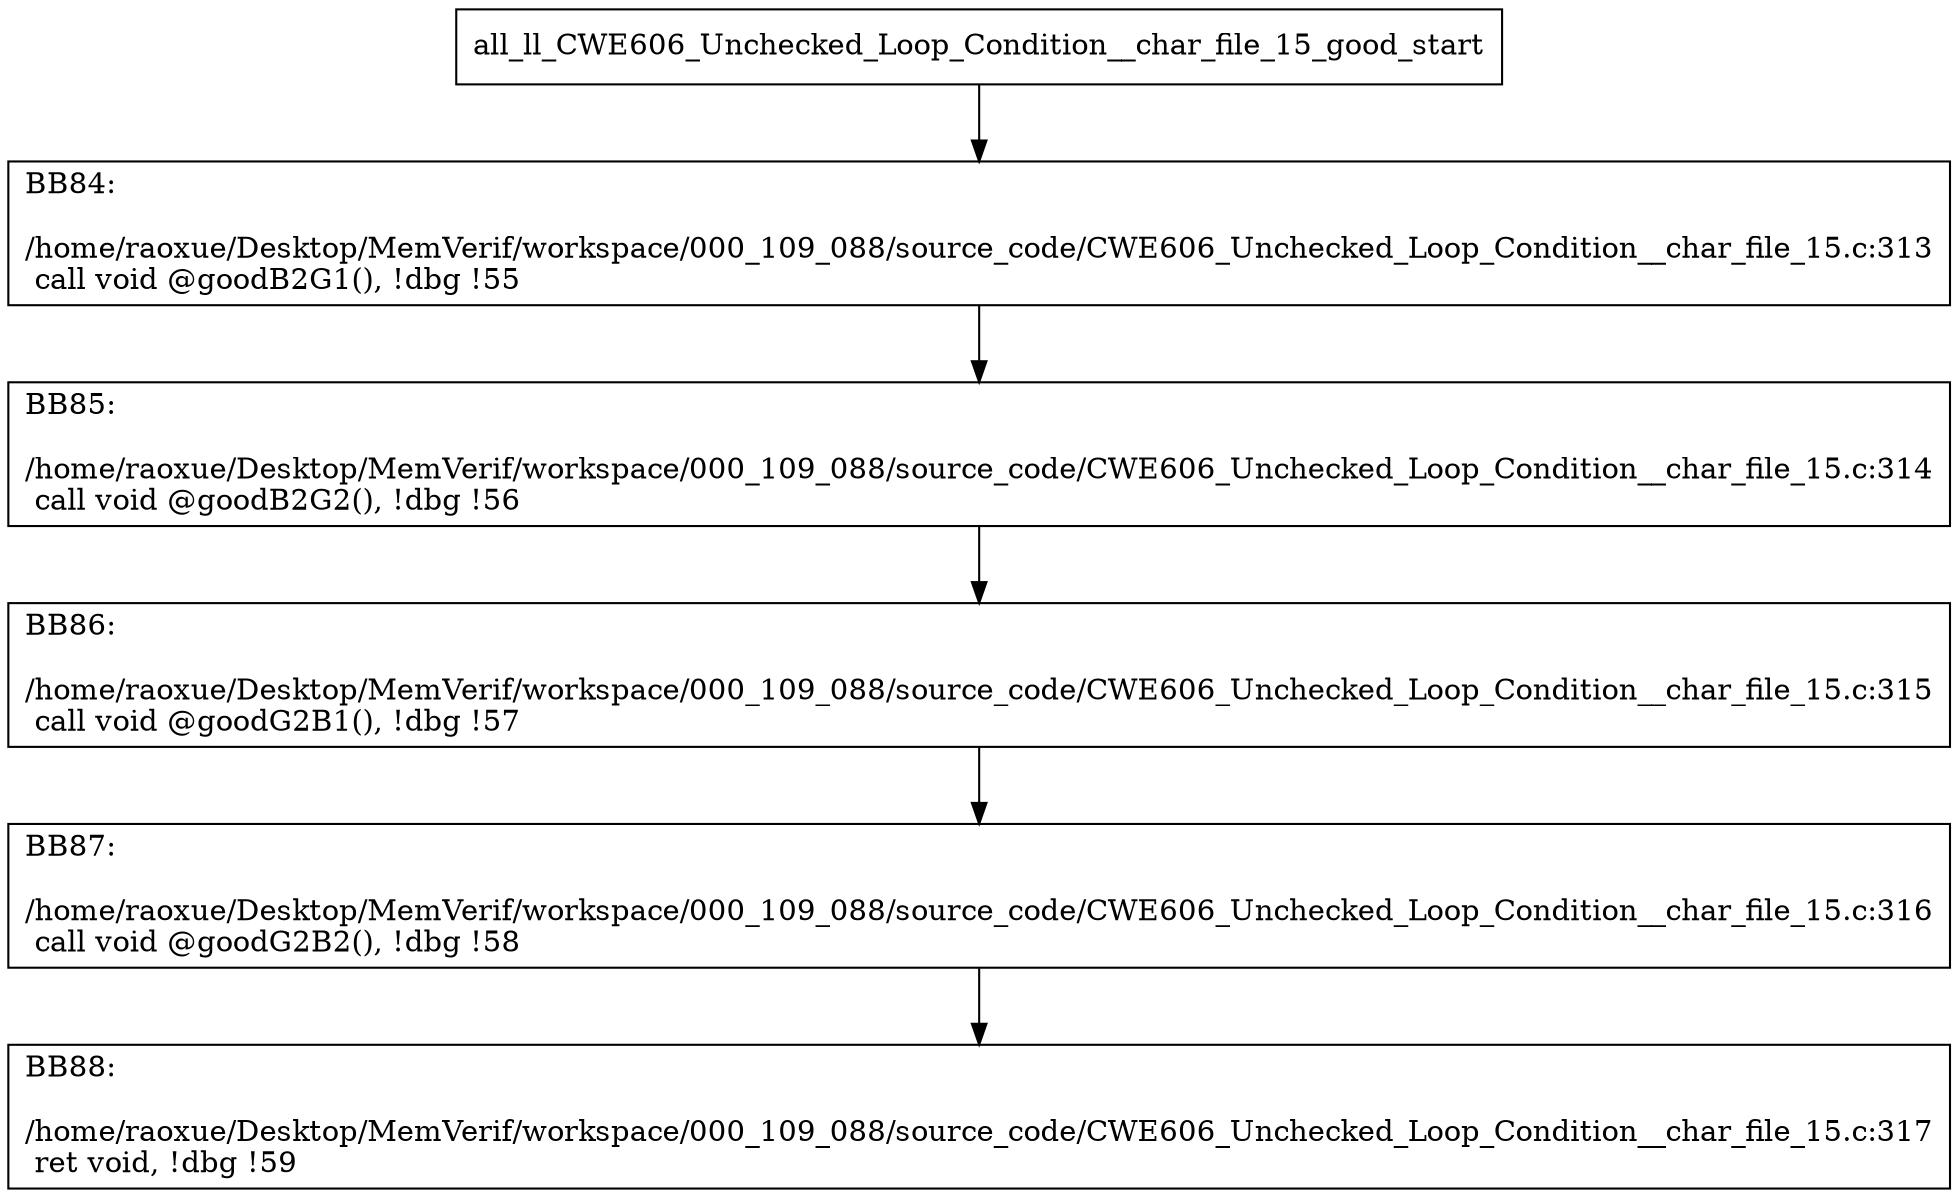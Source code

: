 digraph "CFG for'all_ll_CWE606_Unchecked_Loop_Condition__char_file_15_good' function" {
	BBall_ll_CWE606_Unchecked_Loop_Condition__char_file_15_good_start[shape=record,label="{all_ll_CWE606_Unchecked_Loop_Condition__char_file_15_good_start}"];
	BBall_ll_CWE606_Unchecked_Loop_Condition__char_file_15_good_start-> all_ll_CWE606_Unchecked_Loop_Condition__char_file_15_goodBB84;
	all_ll_CWE606_Unchecked_Loop_Condition__char_file_15_goodBB84 [shape=record, label="{BB84:\l\l/home/raoxue/Desktop/MemVerif/workspace/000_109_088/source_code/CWE606_Unchecked_Loop_Condition__char_file_15.c:313\l
  call void @goodB2G1(), !dbg !55\l
}"];
	all_ll_CWE606_Unchecked_Loop_Condition__char_file_15_goodBB84-> all_ll_CWE606_Unchecked_Loop_Condition__char_file_15_goodBB85;
	all_ll_CWE606_Unchecked_Loop_Condition__char_file_15_goodBB85 [shape=record, label="{BB85:\l\l/home/raoxue/Desktop/MemVerif/workspace/000_109_088/source_code/CWE606_Unchecked_Loop_Condition__char_file_15.c:314\l
  call void @goodB2G2(), !dbg !56\l
}"];
	all_ll_CWE606_Unchecked_Loop_Condition__char_file_15_goodBB85-> all_ll_CWE606_Unchecked_Loop_Condition__char_file_15_goodBB86;
	all_ll_CWE606_Unchecked_Loop_Condition__char_file_15_goodBB86 [shape=record, label="{BB86:\l\l/home/raoxue/Desktop/MemVerif/workspace/000_109_088/source_code/CWE606_Unchecked_Loop_Condition__char_file_15.c:315\l
  call void @goodG2B1(), !dbg !57\l
}"];
	all_ll_CWE606_Unchecked_Loop_Condition__char_file_15_goodBB86-> all_ll_CWE606_Unchecked_Loop_Condition__char_file_15_goodBB87;
	all_ll_CWE606_Unchecked_Loop_Condition__char_file_15_goodBB87 [shape=record, label="{BB87:\l\l/home/raoxue/Desktop/MemVerif/workspace/000_109_088/source_code/CWE606_Unchecked_Loop_Condition__char_file_15.c:316\l
  call void @goodG2B2(), !dbg !58\l
}"];
	all_ll_CWE606_Unchecked_Loop_Condition__char_file_15_goodBB87-> all_ll_CWE606_Unchecked_Loop_Condition__char_file_15_goodBB88;
	all_ll_CWE606_Unchecked_Loop_Condition__char_file_15_goodBB88 [shape=record, label="{BB88:\l\l/home/raoxue/Desktop/MemVerif/workspace/000_109_088/source_code/CWE606_Unchecked_Loop_Condition__char_file_15.c:317\l
  ret void, !dbg !59\l
}"];
}

